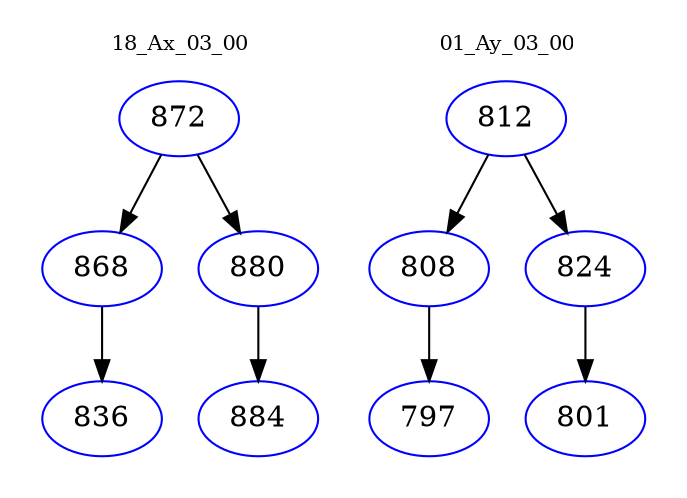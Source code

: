 digraph{
subgraph cluster_0 {
color = white
label = "18_Ax_03_00";
fontsize=10;
T0_872 [label="872", color="blue"]
T0_872 -> T0_868 [color="black"]
T0_868 [label="868", color="blue"]
T0_868 -> T0_836 [color="black"]
T0_836 [label="836", color="blue"]
T0_872 -> T0_880 [color="black"]
T0_880 [label="880", color="blue"]
T0_880 -> T0_884 [color="black"]
T0_884 [label="884", color="blue"]
}
subgraph cluster_1 {
color = white
label = "01_Ay_03_00";
fontsize=10;
T1_812 [label="812", color="blue"]
T1_812 -> T1_808 [color="black"]
T1_808 [label="808", color="blue"]
T1_808 -> T1_797 [color="black"]
T1_797 [label="797", color="blue"]
T1_812 -> T1_824 [color="black"]
T1_824 [label="824", color="blue"]
T1_824 -> T1_801 [color="black"]
T1_801 [label="801", color="blue"]
}
}
